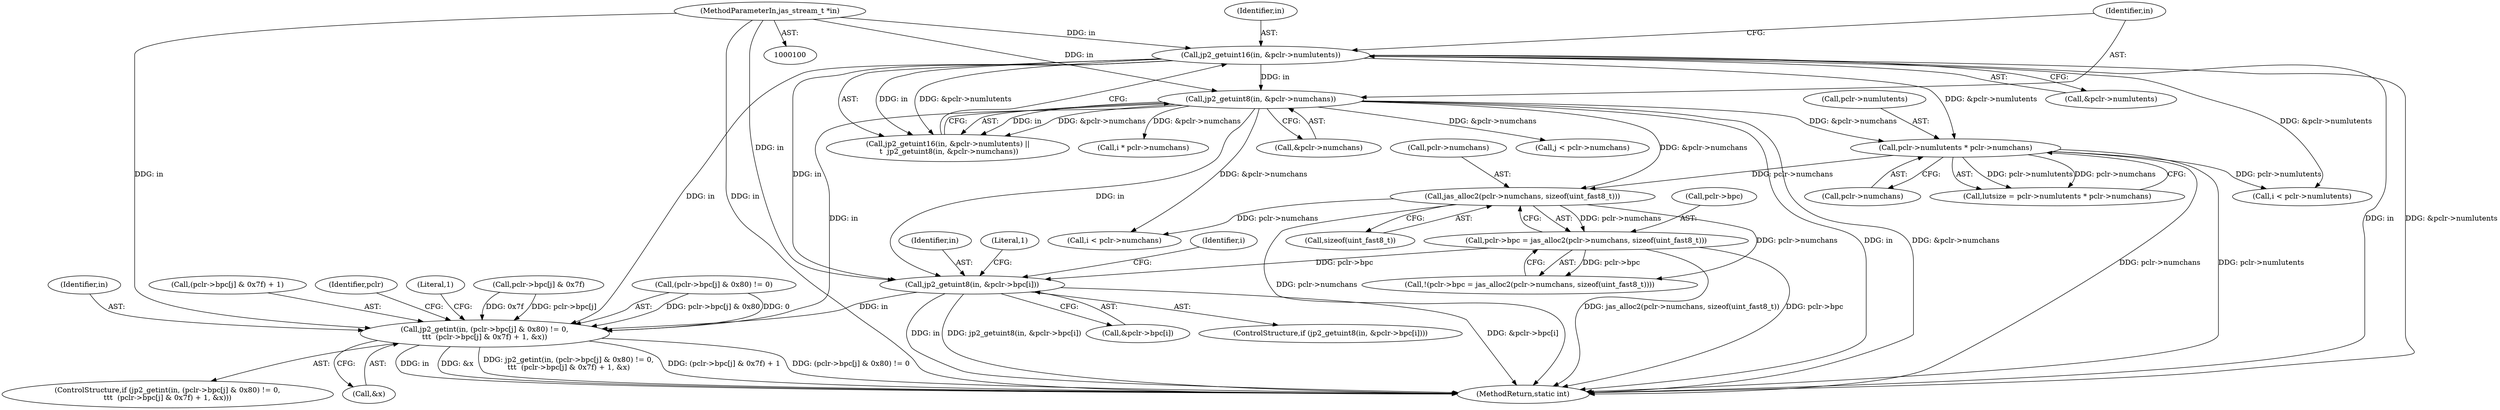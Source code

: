 digraph "0_jasper_e96fc4fdd525fa0ede28074a7e2b1caf94b58b0d_5@array" {
"1000197" [label="(Call,jp2_getuint8(in, &pclr->bpc[i]))"];
"1000129" [label="(Call,jp2_getuint16(in, &pclr->numlutents))"];
"1000102" [label="(MethodParameterIn,jas_stream_t *in)"];
"1000135" [label="(Call,jp2_getuint8(in, &pclr->numchans))"];
"1000170" [label="(Call,pclr->bpc = jas_alloc2(pclr->numchans, sizeof(uint_fast8_t)))"];
"1000174" [label="(Call,jas_alloc2(pclr->numchans, sizeof(uint_fast8_t)))"];
"1000147" [label="(Call,pclr->numlutents * pclr->numchans)"];
"1000234" [label="(Call,jp2_getint(in, (pclr->bpc[j] & 0x80) != 0,\n\t\t\t  (pclr->bpc[j] & 0x7f) + 1, &x))"];
"1000137" [label="(Call,&pclr->numchans)"];
"1000234" [label="(Call,jp2_getint(in, (pclr->bpc[j] & 0x80) != 0,\n\t\t\t  (pclr->bpc[j] & 0x7f) + 1, &x))"];
"1000171" [label="(Call,pclr->bpc)"];
"1000102" [label="(MethodParameterIn,jas_stream_t *in)"];
"1000151" [label="(Call,pclr->numchans)"];
"1000147" [label="(Call,pclr->numlutents * pclr->numchans)"];
"1000198" [label="(Identifier,in)"];
"1000129" [label="(Call,jp2_getuint16(in, &pclr->numlutents))"];
"1000213" [label="(Call,i < pclr->numlutents)"];
"1000208" [label="(Literal,1)"];
"1000197" [label="(Call,jp2_getuint8(in, &pclr->bpc[i]))"];
"1000233" [label="(ControlStructure,if (jp2_getint(in, (pclr->bpc[j] & 0x80) != 0,\n\t\t\t  (pclr->bpc[j] & 0x7f) + 1, &x)))"];
"1000254" [label="(Call,&x)"];
"1000175" [label="(Call,pclr->numchans)"];
"1000178" [label="(Call,sizeof(uint_fast8_t))"];
"1000194" [label="(Identifier,i)"];
"1000266" [label="(Call,i * pclr->numchans)"];
"1000275" [label="(MethodReturn,static int)"];
"1000170" [label="(Call,pclr->bpc = jas_alloc2(pclr->numchans, sizeof(uint_fast8_t)))"];
"1000245" [label="(Call,(pclr->bpc[j] & 0x7f) + 1)"];
"1000136" [label="(Identifier,in)"];
"1000131" [label="(Call,&pclr->numlutents)"];
"1000188" [label="(Call,i < pclr->numchans)"];
"1000148" [label="(Call,pclr->numlutents)"];
"1000128" [label="(Call,jp2_getuint16(in, &pclr->numlutents) ||\n \t  jp2_getuint8(in, &pclr->numchans))"];
"1000263" [label="(Identifier,pclr)"];
"1000199" [label="(Call,&pclr->bpc[i])"];
"1000259" [label="(Literal,1)"];
"1000225" [label="(Call,j < pclr->numchans)"];
"1000246" [label="(Call,pclr->bpc[j] & 0x7f)"];
"1000169" [label="(Call,!(pclr->bpc = jas_alloc2(pclr->numchans, sizeof(uint_fast8_t))))"];
"1000145" [label="(Call,lutsize = pclr->numlutents * pclr->numchans)"];
"1000236" [label="(Call,(pclr->bpc[j] & 0x80) != 0)"];
"1000135" [label="(Call,jp2_getuint8(in, &pclr->numchans))"];
"1000235" [label="(Identifier,in)"];
"1000196" [label="(ControlStructure,if (jp2_getuint8(in, &pclr->bpc[i])))"];
"1000174" [label="(Call,jas_alloc2(pclr->numchans, sizeof(uint_fast8_t)))"];
"1000130" [label="(Identifier,in)"];
"1000197" -> "1000196"  [label="AST: "];
"1000197" -> "1000199"  [label="CFG: "];
"1000198" -> "1000197"  [label="AST: "];
"1000199" -> "1000197"  [label="AST: "];
"1000208" -> "1000197"  [label="CFG: "];
"1000194" -> "1000197"  [label="CFG: "];
"1000197" -> "1000275"  [label="DDG: jp2_getuint8(in, &pclr->bpc[i])"];
"1000197" -> "1000275"  [label="DDG: &pclr->bpc[i]"];
"1000197" -> "1000275"  [label="DDG: in"];
"1000129" -> "1000197"  [label="DDG: in"];
"1000135" -> "1000197"  [label="DDG: in"];
"1000102" -> "1000197"  [label="DDG: in"];
"1000170" -> "1000197"  [label="DDG: pclr->bpc"];
"1000197" -> "1000234"  [label="DDG: in"];
"1000129" -> "1000128"  [label="AST: "];
"1000129" -> "1000131"  [label="CFG: "];
"1000130" -> "1000129"  [label="AST: "];
"1000131" -> "1000129"  [label="AST: "];
"1000136" -> "1000129"  [label="CFG: "];
"1000128" -> "1000129"  [label="CFG: "];
"1000129" -> "1000275"  [label="DDG: in"];
"1000129" -> "1000275"  [label="DDG: &pclr->numlutents"];
"1000129" -> "1000128"  [label="DDG: in"];
"1000129" -> "1000128"  [label="DDG: &pclr->numlutents"];
"1000102" -> "1000129"  [label="DDG: in"];
"1000129" -> "1000135"  [label="DDG: in"];
"1000129" -> "1000147"  [label="DDG: &pclr->numlutents"];
"1000129" -> "1000213"  [label="DDG: &pclr->numlutents"];
"1000129" -> "1000234"  [label="DDG: in"];
"1000102" -> "1000100"  [label="AST: "];
"1000102" -> "1000275"  [label="DDG: in"];
"1000102" -> "1000135"  [label="DDG: in"];
"1000102" -> "1000234"  [label="DDG: in"];
"1000135" -> "1000128"  [label="AST: "];
"1000135" -> "1000137"  [label="CFG: "];
"1000136" -> "1000135"  [label="AST: "];
"1000137" -> "1000135"  [label="AST: "];
"1000128" -> "1000135"  [label="CFG: "];
"1000135" -> "1000275"  [label="DDG: in"];
"1000135" -> "1000275"  [label="DDG: &pclr->numchans"];
"1000135" -> "1000128"  [label="DDG: in"];
"1000135" -> "1000128"  [label="DDG: &pclr->numchans"];
"1000135" -> "1000147"  [label="DDG: &pclr->numchans"];
"1000135" -> "1000174"  [label="DDG: &pclr->numchans"];
"1000135" -> "1000188"  [label="DDG: &pclr->numchans"];
"1000135" -> "1000225"  [label="DDG: &pclr->numchans"];
"1000135" -> "1000234"  [label="DDG: in"];
"1000135" -> "1000266"  [label="DDG: &pclr->numchans"];
"1000170" -> "1000169"  [label="AST: "];
"1000170" -> "1000174"  [label="CFG: "];
"1000171" -> "1000170"  [label="AST: "];
"1000174" -> "1000170"  [label="AST: "];
"1000169" -> "1000170"  [label="CFG: "];
"1000170" -> "1000275"  [label="DDG: pclr->bpc"];
"1000170" -> "1000275"  [label="DDG: jas_alloc2(pclr->numchans, sizeof(uint_fast8_t))"];
"1000170" -> "1000169"  [label="DDG: pclr->bpc"];
"1000174" -> "1000170"  [label="DDG: pclr->numchans"];
"1000174" -> "1000178"  [label="CFG: "];
"1000175" -> "1000174"  [label="AST: "];
"1000178" -> "1000174"  [label="AST: "];
"1000174" -> "1000275"  [label="DDG: pclr->numchans"];
"1000174" -> "1000169"  [label="DDG: pclr->numchans"];
"1000147" -> "1000174"  [label="DDG: pclr->numchans"];
"1000174" -> "1000188"  [label="DDG: pclr->numchans"];
"1000147" -> "1000145"  [label="AST: "];
"1000147" -> "1000151"  [label="CFG: "];
"1000148" -> "1000147"  [label="AST: "];
"1000151" -> "1000147"  [label="AST: "];
"1000145" -> "1000147"  [label="CFG: "];
"1000147" -> "1000275"  [label="DDG: pclr->numchans"];
"1000147" -> "1000275"  [label="DDG: pclr->numlutents"];
"1000147" -> "1000145"  [label="DDG: pclr->numlutents"];
"1000147" -> "1000145"  [label="DDG: pclr->numchans"];
"1000147" -> "1000213"  [label="DDG: pclr->numlutents"];
"1000234" -> "1000233"  [label="AST: "];
"1000234" -> "1000254"  [label="CFG: "];
"1000235" -> "1000234"  [label="AST: "];
"1000236" -> "1000234"  [label="AST: "];
"1000245" -> "1000234"  [label="AST: "];
"1000254" -> "1000234"  [label="AST: "];
"1000259" -> "1000234"  [label="CFG: "];
"1000263" -> "1000234"  [label="CFG: "];
"1000234" -> "1000275"  [label="DDG: (pclr->bpc[j] & 0x7f) + 1"];
"1000234" -> "1000275"  [label="DDG: (pclr->bpc[j] & 0x80) != 0"];
"1000234" -> "1000275"  [label="DDG: in"];
"1000234" -> "1000275"  [label="DDG: &x"];
"1000234" -> "1000275"  [label="DDG: jp2_getint(in, (pclr->bpc[j] & 0x80) != 0,\n\t\t\t  (pclr->bpc[j] & 0x7f) + 1, &x)"];
"1000236" -> "1000234"  [label="DDG: pclr->bpc[j] & 0x80"];
"1000236" -> "1000234"  [label="DDG: 0"];
"1000246" -> "1000234"  [label="DDG: pclr->bpc[j]"];
"1000246" -> "1000234"  [label="DDG: 0x7f"];
}
